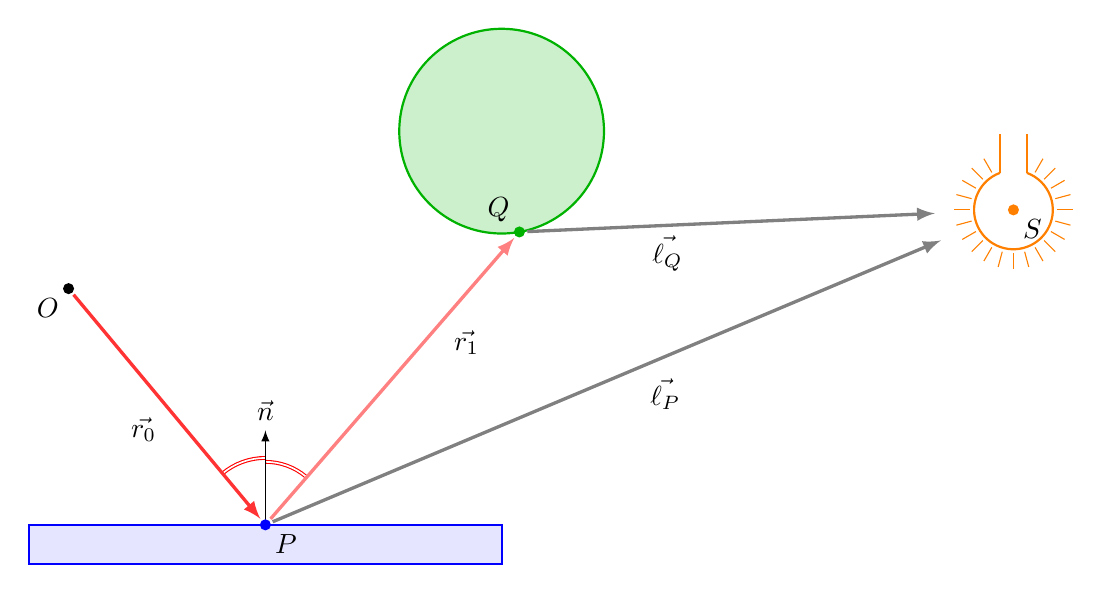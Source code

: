 \begin{tikzpicture}[scale=1]

% Ampoule
\begin{scope}[shift={(12,1)},scale=0.5]
    \foreach \a in {60,45,...,-240}{
      \draw[orange] (\a:1.1) -- (\a:1.5);
    }

    \draw[thick, orange, fill=white] (110-360:1) arc (110-360:70:1);
    \draw[thick, orange] (70:1) -- ++(0,1);
    \draw[thick, orange] (110-360:1) -- ++(0,1);
    \coordinate (S) at (0,0);
    \fill[orange] (S) circle(4pt);
    \node at (S)[below right]{$S$};
\end{scope}

% Objet 1
\begin{scope}[shift={(2.5,-3)}]
\draw[blue,thick,fill=blue!10] (-3,-0.5) rectangle (3,0);
\coordinate (P) at (0,0);

\def\mytheta{40};
\draw[red,double] (90-\mytheta:0.8) arc ({90-\mytheta}:90:0.8);
\draw[red,double] (90+\mytheta:0.85) arc ({90+\mytheta}:90:0.85);
\draw[->,>=latex] (P) -- ++(0,1.2) node[above]{$\vec{n}$};

\end{scope}

% Objet 2
\begin{scope}[shift={(5.5,2)}]
\draw[green!70!black,thick,fill=green!70!black!20] (0,0) circle (1.3);
\coordinate (Q) at (-80:1.3);
\end{scope}



\coordinate (O) at (0,0);
\fill[black] (O) circle(2pt);
\node at (O)[below left]{$O$};
\draw[very thick,->,>=latex,red!80, shorten >= 1mm, shorten <= 1mm] (O) -- (P) node[midway,below left,black]{$\vec{r_0}$};
\draw[very thick,->,>=latex,gray, shorten >= 10mm, shorten <= 1mm]  (P) -- (S) node[midway,below right,black]{$\vec{\ell_P}$};
\draw[very thick,->,>=latex,red!50, shorten >= 1mm, shorten <= 1mm]  (P) -- (Q) node[pos=0.7,below right,black]{$\vec{r_1}$};
\draw[very thick,->,>=latex,gray, shorten >= 10mm, shorten <= 1mm]  (Q) -- (S) node[pos=0.3,below ,black]{$\vec{\ell_Q}$};
\fill[blue] (P) circle(2pt);
\node at (P)[below right]{$P$};
\fill[green!70!black] (Q) circle(2pt);
\node at (Q)[above left]{$Q$};


\end{tikzpicture}